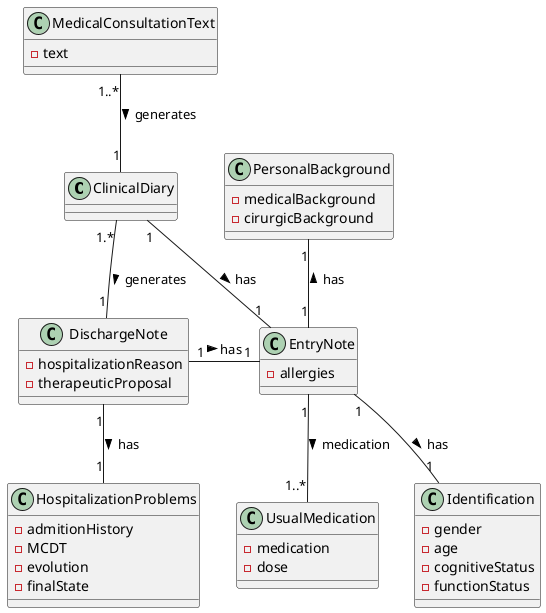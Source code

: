 @startuml backend_DM

class ClinicalDiary {
}
'DischargeNote
class DischargeNote {
    - hospitalizationReason
    - therapeuticProposal
}

class HospitalizationProblems {
    - admitionHistory
    - MCDT
    - evolution
    - finalState
}


'Entry Note
class EntryNote {
    - allergies
}

class Identification {
    - gender
    - age
    - cognitiveStatus
    - functionStatus
}

class PersonalBackground {
    - medicalBackground
    - cirurgicBackground
}

class UsualMedication {
    - medication
    - dose
}


class MedicalConsultationText {
    - text
}


MedicalConsultationText "1..*" -- "1" ClinicalDiary : generates >
ClinicalDiary "1.*" -- "1" DischargeNote : generates >

'Discharge Note
DischargeNote "1" - "1" EntryNote : has >
EntryNote "1" -- "1" Identification : has >
PersonalBackground "1" -- "1" EntryNote : has <
EntryNote "1" -- "1..*" UsualMedication : medication >
DischargeNote "1" -- "1" HospitalizationProblems : has > 

'ClinicalDiary
ClinicalDiary "1" -- "1" EntryNote : has > 

@enduml